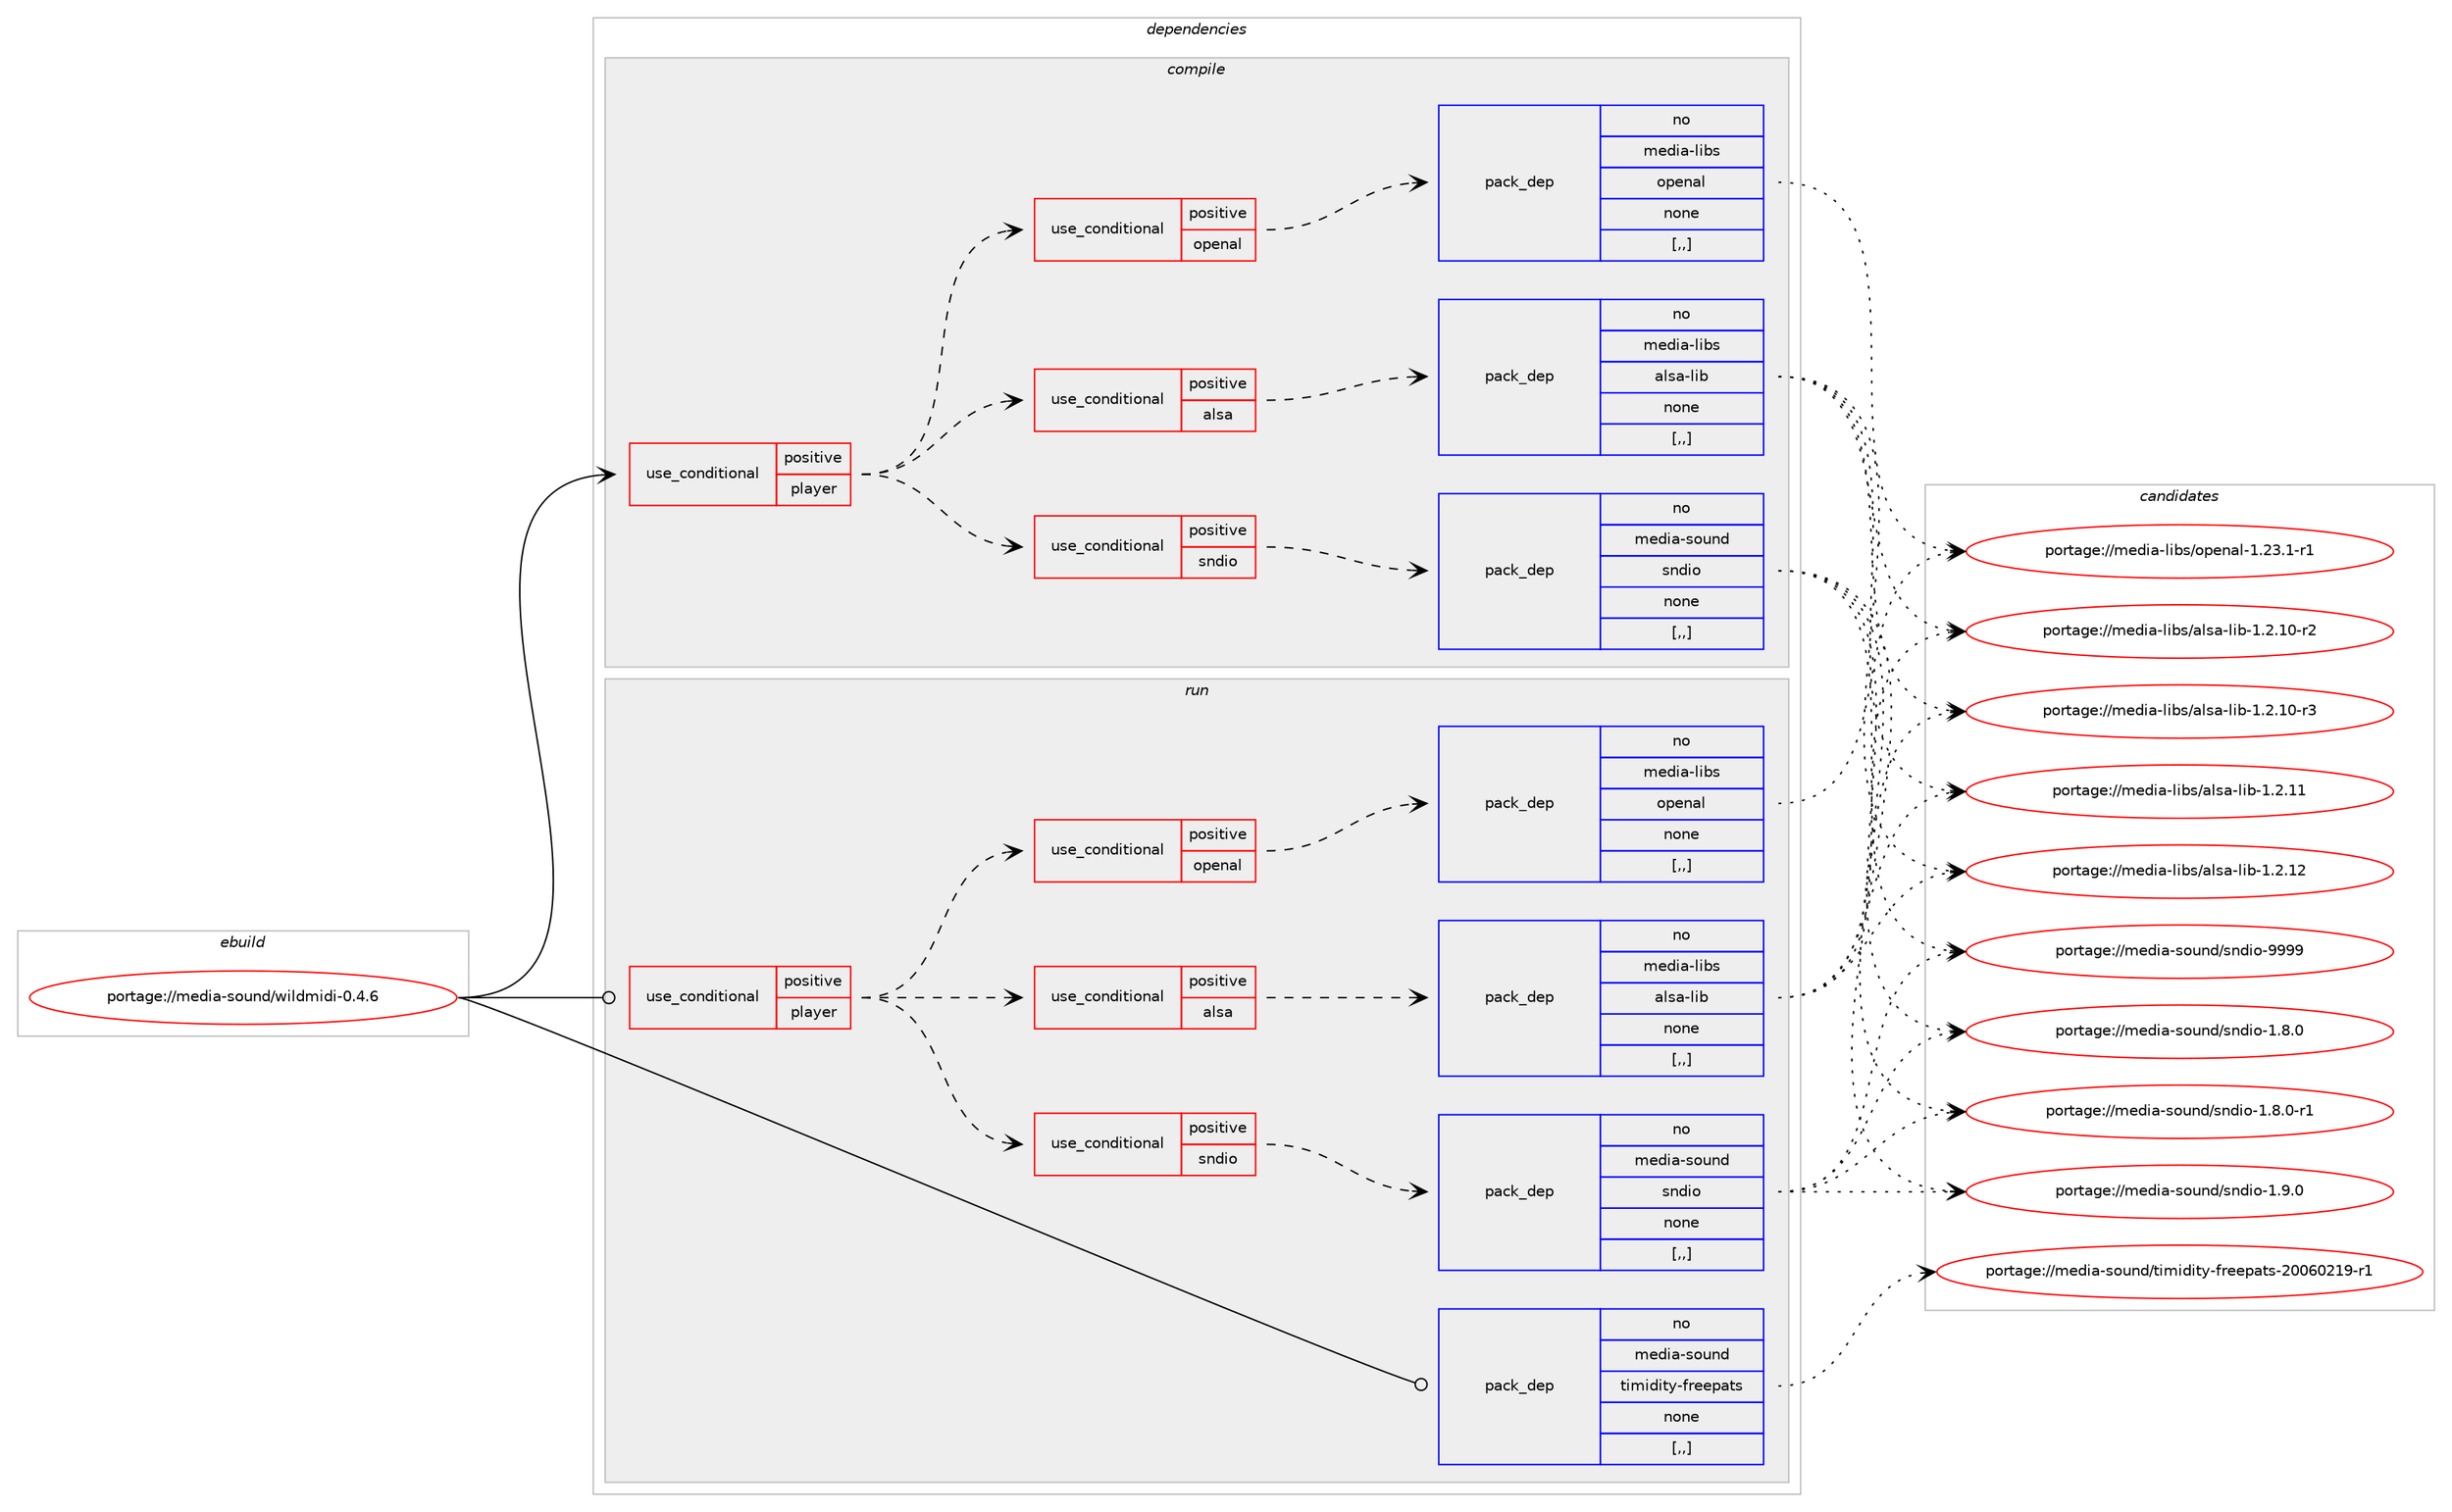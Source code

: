digraph prolog {

# *************
# Graph options
# *************

newrank=true;
concentrate=true;
compound=true;
graph [rankdir=LR,fontname=Helvetica,fontsize=10,ranksep=1.5];#, ranksep=2.5, nodesep=0.2];
edge  [arrowhead=vee];
node  [fontname=Helvetica,fontsize=10];

# **********
# The ebuild
# **********

subgraph cluster_leftcol {
color=gray;
rank=same;
label=<<i>ebuild</i>>;
id [label="portage://media-sound/wildmidi-0.4.6", color=red, width=4, href="../media-sound/wildmidi-0.4.6.svg"];
}

# ****************
# The dependencies
# ****************

subgraph cluster_midcol {
color=gray;
label=<<i>dependencies</i>>;
subgraph cluster_compile {
fillcolor="#eeeeee";
style=filled;
label=<<i>compile</i>>;
subgraph cond80031 {
dependency315347 [label=<<TABLE BORDER="0" CELLBORDER="1" CELLSPACING="0" CELLPADDING="4"><TR><TD ROWSPAN="3" CELLPADDING="10">use_conditional</TD></TR><TR><TD>positive</TD></TR><TR><TD>player</TD></TR></TABLE>>, shape=none, color=red];
subgraph cond80032 {
dependency315348 [label=<<TABLE BORDER="0" CELLBORDER="1" CELLSPACING="0" CELLPADDING="4"><TR><TD ROWSPAN="3" CELLPADDING="10">use_conditional</TD></TR><TR><TD>positive</TD></TR><TR><TD>alsa</TD></TR></TABLE>>, shape=none, color=red];
subgraph pack232893 {
dependency315349 [label=<<TABLE BORDER="0" CELLBORDER="1" CELLSPACING="0" CELLPADDING="4" WIDTH="220"><TR><TD ROWSPAN="6" CELLPADDING="30">pack_dep</TD></TR><TR><TD WIDTH="110">no</TD></TR><TR><TD>media-libs</TD></TR><TR><TD>alsa-lib</TD></TR><TR><TD>none</TD></TR><TR><TD>[,,]</TD></TR></TABLE>>, shape=none, color=blue];
}
dependency315348:e -> dependency315349:w [weight=20,style="dashed",arrowhead="vee"];
}
dependency315347:e -> dependency315348:w [weight=20,style="dashed",arrowhead="vee"];
subgraph cond80033 {
dependency315350 [label=<<TABLE BORDER="0" CELLBORDER="1" CELLSPACING="0" CELLPADDING="4"><TR><TD ROWSPAN="3" CELLPADDING="10">use_conditional</TD></TR><TR><TD>positive</TD></TR><TR><TD>openal</TD></TR></TABLE>>, shape=none, color=red];
subgraph pack232894 {
dependency315351 [label=<<TABLE BORDER="0" CELLBORDER="1" CELLSPACING="0" CELLPADDING="4" WIDTH="220"><TR><TD ROWSPAN="6" CELLPADDING="30">pack_dep</TD></TR><TR><TD WIDTH="110">no</TD></TR><TR><TD>media-libs</TD></TR><TR><TD>openal</TD></TR><TR><TD>none</TD></TR><TR><TD>[,,]</TD></TR></TABLE>>, shape=none, color=blue];
}
dependency315350:e -> dependency315351:w [weight=20,style="dashed",arrowhead="vee"];
}
dependency315347:e -> dependency315350:w [weight=20,style="dashed",arrowhead="vee"];
subgraph cond80034 {
dependency315352 [label=<<TABLE BORDER="0" CELLBORDER="1" CELLSPACING="0" CELLPADDING="4"><TR><TD ROWSPAN="3" CELLPADDING="10">use_conditional</TD></TR><TR><TD>positive</TD></TR><TR><TD>sndio</TD></TR></TABLE>>, shape=none, color=red];
subgraph pack232895 {
dependency315353 [label=<<TABLE BORDER="0" CELLBORDER="1" CELLSPACING="0" CELLPADDING="4" WIDTH="220"><TR><TD ROWSPAN="6" CELLPADDING="30">pack_dep</TD></TR><TR><TD WIDTH="110">no</TD></TR><TR><TD>media-sound</TD></TR><TR><TD>sndio</TD></TR><TR><TD>none</TD></TR><TR><TD>[,,]</TD></TR></TABLE>>, shape=none, color=blue];
}
dependency315352:e -> dependency315353:w [weight=20,style="dashed",arrowhead="vee"];
}
dependency315347:e -> dependency315352:w [weight=20,style="dashed",arrowhead="vee"];
}
id:e -> dependency315347:w [weight=20,style="solid",arrowhead="vee"];
}
subgraph cluster_compileandrun {
fillcolor="#eeeeee";
style=filled;
label=<<i>compile and run</i>>;
}
subgraph cluster_run {
fillcolor="#eeeeee";
style=filled;
label=<<i>run</i>>;
subgraph cond80035 {
dependency315354 [label=<<TABLE BORDER="0" CELLBORDER="1" CELLSPACING="0" CELLPADDING="4"><TR><TD ROWSPAN="3" CELLPADDING="10">use_conditional</TD></TR><TR><TD>positive</TD></TR><TR><TD>player</TD></TR></TABLE>>, shape=none, color=red];
subgraph cond80036 {
dependency315355 [label=<<TABLE BORDER="0" CELLBORDER="1" CELLSPACING="0" CELLPADDING="4"><TR><TD ROWSPAN="3" CELLPADDING="10">use_conditional</TD></TR><TR><TD>positive</TD></TR><TR><TD>alsa</TD></TR></TABLE>>, shape=none, color=red];
subgraph pack232896 {
dependency315356 [label=<<TABLE BORDER="0" CELLBORDER="1" CELLSPACING="0" CELLPADDING="4" WIDTH="220"><TR><TD ROWSPAN="6" CELLPADDING="30">pack_dep</TD></TR><TR><TD WIDTH="110">no</TD></TR><TR><TD>media-libs</TD></TR><TR><TD>alsa-lib</TD></TR><TR><TD>none</TD></TR><TR><TD>[,,]</TD></TR></TABLE>>, shape=none, color=blue];
}
dependency315355:e -> dependency315356:w [weight=20,style="dashed",arrowhead="vee"];
}
dependency315354:e -> dependency315355:w [weight=20,style="dashed",arrowhead="vee"];
subgraph cond80037 {
dependency315357 [label=<<TABLE BORDER="0" CELLBORDER="1" CELLSPACING="0" CELLPADDING="4"><TR><TD ROWSPAN="3" CELLPADDING="10">use_conditional</TD></TR><TR><TD>positive</TD></TR><TR><TD>openal</TD></TR></TABLE>>, shape=none, color=red];
subgraph pack232897 {
dependency315358 [label=<<TABLE BORDER="0" CELLBORDER="1" CELLSPACING="0" CELLPADDING="4" WIDTH="220"><TR><TD ROWSPAN="6" CELLPADDING="30">pack_dep</TD></TR><TR><TD WIDTH="110">no</TD></TR><TR><TD>media-libs</TD></TR><TR><TD>openal</TD></TR><TR><TD>none</TD></TR><TR><TD>[,,]</TD></TR></TABLE>>, shape=none, color=blue];
}
dependency315357:e -> dependency315358:w [weight=20,style="dashed",arrowhead="vee"];
}
dependency315354:e -> dependency315357:w [weight=20,style="dashed",arrowhead="vee"];
subgraph cond80038 {
dependency315359 [label=<<TABLE BORDER="0" CELLBORDER="1" CELLSPACING="0" CELLPADDING="4"><TR><TD ROWSPAN="3" CELLPADDING="10">use_conditional</TD></TR><TR><TD>positive</TD></TR><TR><TD>sndio</TD></TR></TABLE>>, shape=none, color=red];
subgraph pack232898 {
dependency315360 [label=<<TABLE BORDER="0" CELLBORDER="1" CELLSPACING="0" CELLPADDING="4" WIDTH="220"><TR><TD ROWSPAN="6" CELLPADDING="30">pack_dep</TD></TR><TR><TD WIDTH="110">no</TD></TR><TR><TD>media-sound</TD></TR><TR><TD>sndio</TD></TR><TR><TD>none</TD></TR><TR><TD>[,,]</TD></TR></TABLE>>, shape=none, color=blue];
}
dependency315359:e -> dependency315360:w [weight=20,style="dashed",arrowhead="vee"];
}
dependency315354:e -> dependency315359:w [weight=20,style="dashed",arrowhead="vee"];
}
id:e -> dependency315354:w [weight=20,style="solid",arrowhead="odot"];
subgraph pack232899 {
dependency315361 [label=<<TABLE BORDER="0" CELLBORDER="1" CELLSPACING="0" CELLPADDING="4" WIDTH="220"><TR><TD ROWSPAN="6" CELLPADDING="30">pack_dep</TD></TR><TR><TD WIDTH="110">no</TD></TR><TR><TD>media-sound</TD></TR><TR><TD>timidity-freepats</TD></TR><TR><TD>none</TD></TR><TR><TD>[,,]</TD></TR></TABLE>>, shape=none, color=blue];
}
id:e -> dependency315361:w [weight=20,style="solid",arrowhead="odot"];
}
}

# **************
# The candidates
# **************

subgraph cluster_choices {
rank=same;
color=gray;
label=<<i>candidates</i>>;

subgraph choice232893 {
color=black;
nodesep=1;
choice1091011001059745108105981154797108115974510810598454946504649484511450 [label="portage://media-libs/alsa-lib-1.2.10-r2", color=red, width=4,href="../media-libs/alsa-lib-1.2.10-r2.svg"];
choice1091011001059745108105981154797108115974510810598454946504649484511451 [label="portage://media-libs/alsa-lib-1.2.10-r3", color=red, width=4,href="../media-libs/alsa-lib-1.2.10-r3.svg"];
choice109101100105974510810598115479710811597451081059845494650464949 [label="portage://media-libs/alsa-lib-1.2.11", color=red, width=4,href="../media-libs/alsa-lib-1.2.11.svg"];
choice109101100105974510810598115479710811597451081059845494650464950 [label="portage://media-libs/alsa-lib-1.2.12", color=red, width=4,href="../media-libs/alsa-lib-1.2.12.svg"];
dependency315349:e -> choice1091011001059745108105981154797108115974510810598454946504649484511450:w [style=dotted,weight="100"];
dependency315349:e -> choice1091011001059745108105981154797108115974510810598454946504649484511451:w [style=dotted,weight="100"];
dependency315349:e -> choice109101100105974510810598115479710811597451081059845494650464949:w [style=dotted,weight="100"];
dependency315349:e -> choice109101100105974510810598115479710811597451081059845494650464950:w [style=dotted,weight="100"];
}
subgraph choice232894 {
color=black;
nodesep=1;
choice1091011001059745108105981154711111210111097108454946505146494511449 [label="portage://media-libs/openal-1.23.1-r1", color=red, width=4,href="../media-libs/openal-1.23.1-r1.svg"];
dependency315351:e -> choice1091011001059745108105981154711111210111097108454946505146494511449:w [style=dotted,weight="100"];
}
subgraph choice232895 {
color=black;
nodesep=1;
choice109101100105974511511111711010047115110100105111454946564648 [label="portage://media-sound/sndio-1.8.0", color=red, width=4,href="../media-sound/sndio-1.8.0.svg"];
choice1091011001059745115111117110100471151101001051114549465646484511449 [label="portage://media-sound/sndio-1.8.0-r1", color=red, width=4,href="../media-sound/sndio-1.8.0-r1.svg"];
choice109101100105974511511111711010047115110100105111454946574648 [label="portage://media-sound/sndio-1.9.0", color=red, width=4,href="../media-sound/sndio-1.9.0.svg"];
choice1091011001059745115111117110100471151101001051114557575757 [label="portage://media-sound/sndio-9999", color=red, width=4,href="../media-sound/sndio-9999.svg"];
dependency315353:e -> choice109101100105974511511111711010047115110100105111454946564648:w [style=dotted,weight="100"];
dependency315353:e -> choice1091011001059745115111117110100471151101001051114549465646484511449:w [style=dotted,weight="100"];
dependency315353:e -> choice109101100105974511511111711010047115110100105111454946574648:w [style=dotted,weight="100"];
dependency315353:e -> choice1091011001059745115111117110100471151101001051114557575757:w [style=dotted,weight="100"];
}
subgraph choice232896 {
color=black;
nodesep=1;
choice1091011001059745108105981154797108115974510810598454946504649484511450 [label="portage://media-libs/alsa-lib-1.2.10-r2", color=red, width=4,href="../media-libs/alsa-lib-1.2.10-r2.svg"];
choice1091011001059745108105981154797108115974510810598454946504649484511451 [label="portage://media-libs/alsa-lib-1.2.10-r3", color=red, width=4,href="../media-libs/alsa-lib-1.2.10-r3.svg"];
choice109101100105974510810598115479710811597451081059845494650464949 [label="portage://media-libs/alsa-lib-1.2.11", color=red, width=4,href="../media-libs/alsa-lib-1.2.11.svg"];
choice109101100105974510810598115479710811597451081059845494650464950 [label="portage://media-libs/alsa-lib-1.2.12", color=red, width=4,href="../media-libs/alsa-lib-1.2.12.svg"];
dependency315356:e -> choice1091011001059745108105981154797108115974510810598454946504649484511450:w [style=dotted,weight="100"];
dependency315356:e -> choice1091011001059745108105981154797108115974510810598454946504649484511451:w [style=dotted,weight="100"];
dependency315356:e -> choice109101100105974510810598115479710811597451081059845494650464949:w [style=dotted,weight="100"];
dependency315356:e -> choice109101100105974510810598115479710811597451081059845494650464950:w [style=dotted,weight="100"];
}
subgraph choice232897 {
color=black;
nodesep=1;
choice1091011001059745108105981154711111210111097108454946505146494511449 [label="portage://media-libs/openal-1.23.1-r1", color=red, width=4,href="../media-libs/openal-1.23.1-r1.svg"];
dependency315358:e -> choice1091011001059745108105981154711111210111097108454946505146494511449:w [style=dotted,weight="100"];
}
subgraph choice232898 {
color=black;
nodesep=1;
choice109101100105974511511111711010047115110100105111454946564648 [label="portage://media-sound/sndio-1.8.0", color=red, width=4,href="../media-sound/sndio-1.8.0.svg"];
choice1091011001059745115111117110100471151101001051114549465646484511449 [label="portage://media-sound/sndio-1.8.0-r1", color=red, width=4,href="../media-sound/sndio-1.8.0-r1.svg"];
choice109101100105974511511111711010047115110100105111454946574648 [label="portage://media-sound/sndio-1.9.0", color=red, width=4,href="../media-sound/sndio-1.9.0.svg"];
choice1091011001059745115111117110100471151101001051114557575757 [label="portage://media-sound/sndio-9999", color=red, width=4,href="../media-sound/sndio-9999.svg"];
dependency315360:e -> choice109101100105974511511111711010047115110100105111454946564648:w [style=dotted,weight="100"];
dependency315360:e -> choice1091011001059745115111117110100471151101001051114549465646484511449:w [style=dotted,weight="100"];
dependency315360:e -> choice109101100105974511511111711010047115110100105111454946574648:w [style=dotted,weight="100"];
dependency315360:e -> choice1091011001059745115111117110100471151101001051114557575757:w [style=dotted,weight="100"];
}
subgraph choice232899 {
color=black;
nodesep=1;
choice10910110010597451151111171101004711610510910510010511612145102114101101112971161154550484854485049574511449 [label="portage://media-sound/timidity-freepats-20060219-r1", color=red, width=4,href="../media-sound/timidity-freepats-20060219-r1.svg"];
dependency315361:e -> choice10910110010597451151111171101004711610510910510010511612145102114101101112971161154550484854485049574511449:w [style=dotted,weight="100"];
}
}

}
